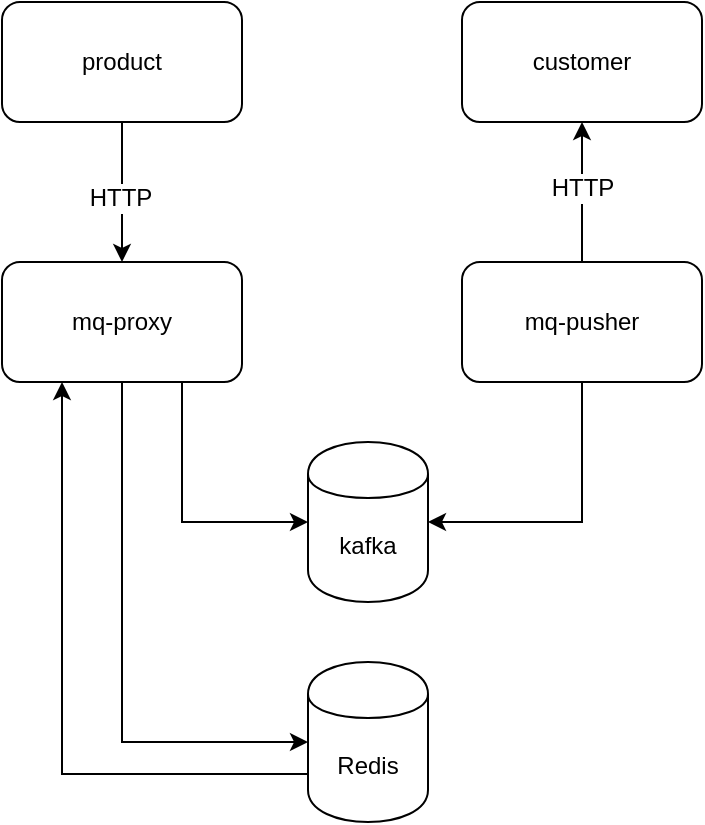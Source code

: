 <mxfile version="12.4.9" type="github">
  <diagram id="jOhKiwx7e5Yemb9SuLLx" name="第 1 页">
    <mxGraphModel dx="1373" dy="773" grid="1" gridSize="10" guides="1" tooltips="1" connect="1" arrows="1" fold="1" page="1" pageScale="1" pageWidth="827" pageHeight="1169" math="0" shadow="0">
      <root>
        <mxCell id="0"/>
        <mxCell id="1" parent="0"/>
        <mxCell id="4Ny-9kU0FZ-ozSrMpoTr-1" value="kafka" style="shape=cylinder;whiteSpace=wrap;html=1;boundedLbl=1;backgroundOutline=1;" vertex="1" parent="1">
          <mxGeometry x="383" y="310" width="60" height="80" as="geometry"/>
        </mxCell>
        <mxCell id="4Ny-9kU0FZ-ozSrMpoTr-7" style="edgeStyle=orthogonalEdgeStyle;rounded=0;orthogonalLoop=1;jettySize=auto;html=1;exitX=0.75;exitY=1;exitDx=0;exitDy=0;entryX=0;entryY=0.5;entryDx=0;entryDy=0;" edge="1" parent="1" source="4Ny-9kU0FZ-ozSrMpoTr-2" target="4Ny-9kU0FZ-ozSrMpoTr-1">
          <mxGeometry relative="1" as="geometry"/>
        </mxCell>
        <mxCell id="4Ny-9kU0FZ-ozSrMpoTr-15" style="edgeStyle=orthogonalEdgeStyle;rounded=0;orthogonalLoop=1;jettySize=auto;html=1;exitX=0.5;exitY=1;exitDx=0;exitDy=0;entryX=0;entryY=0.5;entryDx=0;entryDy=0;" edge="1" parent="1" source="4Ny-9kU0FZ-ozSrMpoTr-2" target="4Ny-9kU0FZ-ozSrMpoTr-14">
          <mxGeometry relative="1" as="geometry"/>
        </mxCell>
        <mxCell id="4Ny-9kU0FZ-ozSrMpoTr-2" value="mq-proxy" style="rounded=1;whiteSpace=wrap;html=1;" vertex="1" parent="1">
          <mxGeometry x="230" y="220" width="120" height="60" as="geometry"/>
        </mxCell>
        <mxCell id="4Ny-9kU0FZ-ozSrMpoTr-10" style="edgeStyle=orthogonalEdgeStyle;rounded=0;orthogonalLoop=1;jettySize=auto;html=1;exitX=0.5;exitY=1;exitDx=0;exitDy=0;entryX=1;entryY=0.5;entryDx=0;entryDy=0;" edge="1" parent="1" source="4Ny-9kU0FZ-ozSrMpoTr-3" target="4Ny-9kU0FZ-ozSrMpoTr-1">
          <mxGeometry relative="1" as="geometry"/>
        </mxCell>
        <mxCell id="4Ny-9kU0FZ-ozSrMpoTr-11" style="edgeStyle=orthogonalEdgeStyle;rounded=0;orthogonalLoop=1;jettySize=auto;html=1;exitX=0.5;exitY=0;exitDx=0;exitDy=0;entryX=0.5;entryY=1;entryDx=0;entryDy=0;" edge="1" parent="1" source="4Ny-9kU0FZ-ozSrMpoTr-3" target="4Ny-9kU0FZ-ozSrMpoTr-5">
          <mxGeometry relative="1" as="geometry"/>
        </mxCell>
        <mxCell id="4Ny-9kU0FZ-ozSrMpoTr-13" value="HTTP" style="text;html=1;align=center;verticalAlign=middle;resizable=0;points=[];labelBackgroundColor=#ffffff;" vertex="1" connectable="0" parent="4Ny-9kU0FZ-ozSrMpoTr-11">
          <mxGeometry x="0.057" relative="1" as="geometry">
            <mxPoint as="offset"/>
          </mxGeometry>
        </mxCell>
        <mxCell id="4Ny-9kU0FZ-ozSrMpoTr-3" value="mq-pusher" style="rounded=1;whiteSpace=wrap;html=1;" vertex="1" parent="1">
          <mxGeometry x="460" y="220" width="120" height="60" as="geometry"/>
        </mxCell>
        <mxCell id="4Ny-9kU0FZ-ozSrMpoTr-6" style="edgeStyle=orthogonalEdgeStyle;rounded=0;orthogonalLoop=1;jettySize=auto;html=1;exitX=0.5;exitY=1;exitDx=0;exitDy=0;entryX=0.5;entryY=0;entryDx=0;entryDy=0;" edge="1" parent="1" source="4Ny-9kU0FZ-ozSrMpoTr-4" target="4Ny-9kU0FZ-ozSrMpoTr-2">
          <mxGeometry relative="1" as="geometry"/>
        </mxCell>
        <mxCell id="4Ny-9kU0FZ-ozSrMpoTr-12" value="HTTP" style="text;html=1;align=center;verticalAlign=middle;resizable=0;points=[];labelBackgroundColor=#ffffff;" vertex="1" connectable="0" parent="4Ny-9kU0FZ-ozSrMpoTr-6">
          <mxGeometry x="0.086" y="-1" relative="1" as="geometry">
            <mxPoint as="offset"/>
          </mxGeometry>
        </mxCell>
        <mxCell id="4Ny-9kU0FZ-ozSrMpoTr-4" value="product" style="rounded=1;whiteSpace=wrap;html=1;" vertex="1" parent="1">
          <mxGeometry x="230" y="90" width="120" height="60" as="geometry"/>
        </mxCell>
        <mxCell id="4Ny-9kU0FZ-ozSrMpoTr-5" value="customer" style="rounded=1;whiteSpace=wrap;html=1;" vertex="1" parent="1">
          <mxGeometry x="460" y="90" width="120" height="60" as="geometry"/>
        </mxCell>
        <mxCell id="4Ny-9kU0FZ-ozSrMpoTr-16" style="edgeStyle=orthogonalEdgeStyle;rounded=0;orthogonalLoop=1;jettySize=auto;html=1;exitX=0;exitY=0.7;exitDx=0;exitDy=0;entryX=0.25;entryY=1;entryDx=0;entryDy=0;" edge="1" parent="1" source="4Ny-9kU0FZ-ozSrMpoTr-14" target="4Ny-9kU0FZ-ozSrMpoTr-2">
          <mxGeometry relative="1" as="geometry"/>
        </mxCell>
        <mxCell id="4Ny-9kU0FZ-ozSrMpoTr-14" value="Redis" style="shape=cylinder;whiteSpace=wrap;html=1;boundedLbl=1;backgroundOutline=1;" vertex="1" parent="1">
          <mxGeometry x="383" y="420" width="60" height="80" as="geometry"/>
        </mxCell>
      </root>
    </mxGraphModel>
  </diagram>
</mxfile>
